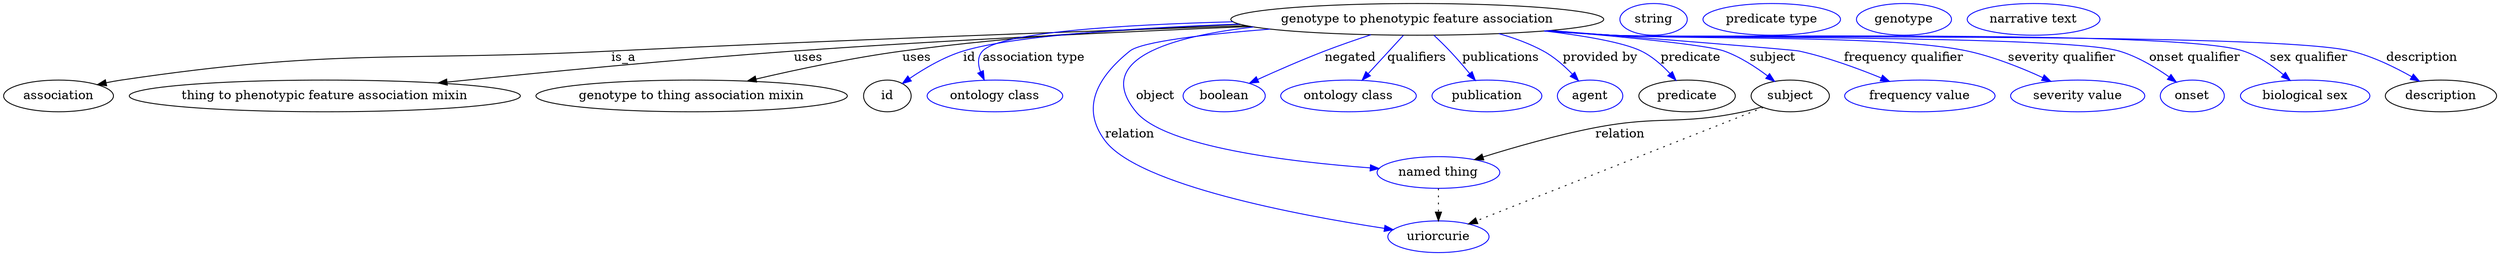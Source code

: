 digraph {
	graph [bb="0,0,2324.1,283"];
	node [label="\N"];
	"genotype to phenotypic feature association"	 [height=0.5,
		label="genotype to phenotypic feature association",
		pos="1315,265",
		width=4.4954];
	association	 [height=0.5,
		pos="50.046,178",
		width=1.3902];
	"genotype to phenotypic feature association" -> association	 [label=is_a,
		lp="563.05,221.5",
		pos="e,86.555,190.51 1162.3,259.01 1008.2,252.69 763.5,241.86 552.05,229 354.98,217.01 303.1,232.36 109.05,196 104.9,195.22 100.64,194.26 \
96.385,193.19"];
	"thing to phenotypic feature association mixin"	 [height=0.5,
		pos="289.05,178",
		width=4.7482];
	"genotype to phenotypic feature association" -> "thing to phenotypic feature association mixin"	 [label=uses,
		lp="732.05,221.5",
		pos="e,394.7,192.22 1164.8,258.3 1044.4,252.35 871.18,242.5 720.05,229 613.02,219.44 491.49,204.7 404.83,193.53"];
	"genotype to thing association mixin"	 [height=0.5,
		pos="616.05,178",
		width=3.8274];
	"genotype to phenotypic feature association" -> "genotype to thing association mixin"	 [label=uses,
		lp="834.05,221.5",
		pos="e,671.91,194.56 1158.6,260.36 1061.3,255.8 933.81,246.78 822.05,229 774.48,221.43 721.78,208.29 681.59,197.25"];
	id	 [height=0.5,
		pos="799.05,178",
		width=0.75];
	"genotype to phenotypic feature association" -> id	 [color=blue,
		label=id,
		lp="886.55,221.5",
		pos="e,816.36,192.21 1160,259.79 1056.8,254.87 931.38,245.66 881.05,229 860.69,222.26 840.21,209.53 824.8,198.47",
		style=solid];
	"association type"	 [color=blue,
		height=0.5,
		label="ontology class",
		pos="906.05,178",
		width=1.7151];
	"genotype to phenotypic feature association" -> "association type"	 [color=blue,
		label="association type",
		lp="945.05,221.5",
		pos="e,898.08,196.21 1156.4,261.34 1047.2,257.13 918.58,248.13 901.05,229 895.4,222.85 894.57,214.35 895.78,206.06",
		style=solid];
	object	 [color=blue,
		height=0.5,
		label="named thing",
		pos="1331,91",
		width=1.5346];
	"genotype to phenotypic feature association" -> object	 [color=blue,
		label=object,
		lp="1068,178",
		pos="e,1278.1,96.363 1183.4,254.53 1096.9,242.33 1007.1,216.11 1051,160 1077.5,126.27 1193.8,106.79 1267.9,97.593",
		style=solid];
	relation	 [color=blue,
		height=0.5,
		label=uriorcurie,
		pos="1331,18",
		width=1.2638];
	"genotype to phenotypic feature association" -> relation	 [color=blue,
		label=relation,
		lp="1052,134.5",
		pos="e,1291.1,26.598 1169.3,257.07 1119.6,251.86 1071.7,243.24 1052,229 1014.6,201.82 1004.5,164.91 1031,127 1060.4,85.086 1203.6,46.912 \
1281,28.9",
		style=solid];
	negated	 [color=blue,
		height=0.5,
		label=boolean,
		pos="1132,178",
		width=1.0652];
	"genotype to phenotypic feature association" -> negated	 [color=blue,
		label=negated,
		lp="1253.5,221.5",
		pos="e,1157.7,191.65 1273.4,247.56 1260.1,241.82 1245.4,235.29 1232,229 1210.1,218.65 1185.8,206.29 1166.7,196.33",
		style=solid];
	qualifiers	 [color=blue,
		height=0.5,
		label="ontology class",
		pos="1250,178",
		width=1.7151];
	"genotype to phenotypic feature association" -> qualifiers	 [color=blue,
		label=qualifiers,
		lp="1313,221.5",
		pos="e,1263.3,195.71 1301.6,246.97 1292.3,234.53 1279.8,217.78 1269.4,203.91",
		style=solid];
	publications	 [color=blue,
		height=0.5,
		label=publication,
		pos="1380,178",
		width=1.3902];
	"genotype to phenotypic feature association" -> publications	 [color=blue,
		label=publications,
		lp="1387.5,221.5",
		pos="e,1367.5,195.57 1329.4,246.78 1333.8,241.11 1338.7,234.82 1343,229 1349.1,220.91 1355.6,212 1361.5,203.93",
		style=solid];
	"provided by"	 [color=blue,
		height=0.5,
		label=agent,
		pos="1478,178",
		width=0.83048];
	"genotype to phenotypic feature association" -> "provided by"	 [color=blue,
		label="provided by",
		lp="1478,221.5",
		pos="e,1464.7,194.25 1381.7,248.5 1396.5,243.4 1411.8,236.97 1425,229 1437.1,221.73 1448.7,211.24 1457.9,201.66",
		style=solid];
	predicate	 [height=0.5,
		pos="1569,178",
		width=1.1916];
	"genotype to phenotypic feature association" -> predicate	 [color=blue,
		label=predicate,
		lp="1562,221.5",
		pos="e,1555.3,195.41 1421.5,251.38 1460,245.3 1498.1,237.57 1515,229 1527.6,222.67 1539.2,212.5 1548.5,202.9",
		style=solid];
	subject	 [height=0.5,
		pos="1666,178",
		width=0.99297];
	"genotype to phenotypic feature association" -> subject	 [color=blue,
		label=subject,
		lp="1639.5,221.5",
		pos="e,1648.3,193.63 1431.1,252.4 1499.6,244.53 1575.8,234.81 1591,229 1608.8,222.23 1626.6,210.48 1640.3,199.96",
		style=solid];
	"frequency qualifier"	 [color=blue,
		height=0.5,
		label="frequency value",
		pos="1787,178",
		width=1.8776];
	"genotype to phenotypic feature association" -> "frequency qualifier"	 [color=blue,
		label="frequency qualifier",
		lp="1761,221.5",
		pos="e,1755.5,193.94 1432.1,252.53 1449.8,250.67 1467.9,248.77 1485,247 1564.1,238.81 1585.9,248.32 1663,229 1691.7,221.82 1722.5,209.21 \
1746.2,198.33",
		style=solid];
	"severity qualifier"	 [color=blue,
		height=0.5,
		label="severity value",
		pos="1932,178",
		width=1.661];
	"genotype to phenotypic feature association" -> "severity qualifier"	 [color=blue,
		label="severity qualifier",
		lp="1906.5,221.5",
		pos="e,1903.8,194.03 1428.8,252.14 1447.6,250.25 1466.9,248.46 1485,247 1632.3,235.22 1673.4,263.52 1817,229 1844.2,222.48 1872.9,209.77 \
1894.8,198.67",
		style=solid];
	"onset qualifier"	 [color=blue,
		height=0.5,
		label=onset,
		pos="2039,178",
		width=0.81243];
	"genotype to phenotypic feature association" -> "onset qualifier"	 [color=blue,
		label="onset qualifier",
		lp="2028.5,221.5",
		pos="e,2021.5,192.72 1427.4,252.02 1446.6,250.11 1466.4,248.34 1485,247 1589.7,239.47 1856.7,259.74 1957,229 1977.4,222.76 1997.8,210.15 \
2013.1,199.03",
		style=solid];
	"sex qualifier"	 [color=blue,
		height=0.5,
		label="biological sex",
		pos="2146,178",
		width=1.661];
	"genotype to phenotypic feature association" -> "sex qualifier"	 [color=blue,
		label="sex qualifier",
		lp="2135,221.5",
		pos="e,2127.6,195.22 1427,251.95 1446.3,250.04 1466.2,248.28 1485,247 1550.1,242.56 2010,249.34 2072,229 2089.5,223.28 2106.5,212.05 \
2119.8,201.59",
		style=solid];
	description	 [height=0.5,
		pos="2274,178",
		width=1.3902];
	"genotype to phenotypic feature association" -> description	 [color=blue,
		label=description,
		lp="2240.5,221.5",
		pos="e,2249.9,194.03 1426.5,251.92 1446,250 1466.1,248.25 1485,247 1561.4,241.97 2098.9,247.69 2173,229 2197.2,222.91 2222.2,210.32 2241.3,\
199.18",
		style=solid];
	association_id	 [color=blue,
		height=0.5,
		label=string,
		pos="1525,265",
		width=0.84854];
	object -> relation	 [pos="e,1331,36.09 1331,72.955 1331,64.883 1331,55.176 1331,46.182",
		style=dotted];
	"genotype to phenotypic feature association_predicate"	 [color=blue,
		height=0.5,
		label="predicate type",
		pos="1634,265",
		width=1.679];
	subject -> object	 [label=relation,
		lp="1505,134.5",
		pos="e,1366.4,104.92 1639.3,166.03 1633.4,163.74 1627.1,161.57 1621,160 1561.6,144.48 1543.9,155.77 1484,142 1446.9,133.44 1405.9,119.55 \
1375.8,108.42"];
	subject -> relation	 [pos="e,1360.1,31.88 1640,165.58 1581.3,137.53 1438.2,69.174 1369.3,36.278",
		style=dotted];
	"genotype to phenotypic feature association_subject"	 [color=blue,
		height=0.5,
		label=genotype,
		pos="1755,265",
		width=1.1916];
	"thing to phenotypic feature association mixin_description"	 [color=blue,
		height=0.5,
		label="narrative text",
		pos="1874,265",
		width=1.6068];
}

